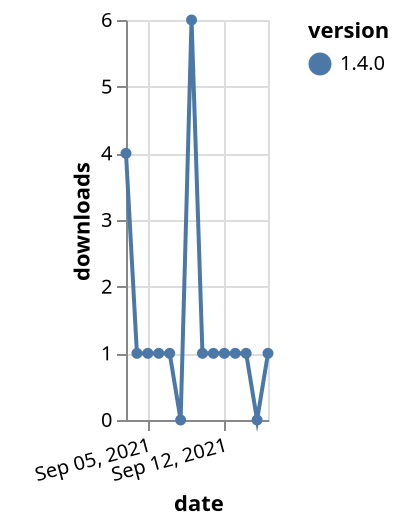 {"$schema": "https://vega.github.io/schema/vega-lite/v5.json", "description": "A simple bar chart with embedded data.", "data": {"values": [{"date": "2021-09-03", "total": 506, "delta": 4, "version": "1.4.0"}, {"date": "2021-09-04", "total": 507, "delta": 1, "version": "1.4.0"}, {"date": "2021-09-05", "total": 508, "delta": 1, "version": "1.4.0"}, {"date": "2021-09-06", "total": 509, "delta": 1, "version": "1.4.0"}, {"date": "2021-09-07", "total": 510, "delta": 1, "version": "1.4.0"}, {"date": "2021-09-08", "total": 510, "delta": 0, "version": "1.4.0"}, {"date": "2021-09-09", "total": 516, "delta": 6, "version": "1.4.0"}, {"date": "2021-09-10", "total": 517, "delta": 1, "version": "1.4.0"}, {"date": "2021-09-11", "total": 518, "delta": 1, "version": "1.4.0"}, {"date": "2021-09-12", "total": 519, "delta": 1, "version": "1.4.0"}, {"date": "2021-09-13", "total": 520, "delta": 1, "version": "1.4.0"}, {"date": "2021-09-14", "total": 521, "delta": 1, "version": "1.4.0"}, {"date": "2021-09-15", "total": 521, "delta": 0, "version": "1.4.0"}, {"date": "2021-09-16", "total": 522, "delta": 1, "version": "1.4.0"}]}, "width": "container", "mark": {"type": "line", "point": {"filled": true}}, "encoding": {"x": {"field": "date", "type": "temporal", "timeUnit": "yearmonthdate", "title": "date", "axis": {"labelAngle": -15}}, "y": {"field": "delta", "type": "quantitative", "title": "downloads"}, "color": {"field": "version", "type": "nominal"}, "tooltip": {"field": "delta"}}}